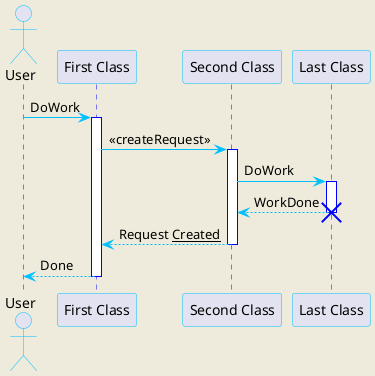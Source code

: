 @startuml
skinparam backgroundColor #EEEBDC
skinparam sequenceArrowColor DeepSkyBlue
skinparam sequenceParticipantBorderColor DeepSkyBlue
skinparam sequenceActorBorderColor DeepSkyBlue
skinparam sequenceLifeLineBorderColor blue
actor User
participant "First Class" as A
participant "Second Class" as B
participant "Last Class" as C

User -> A: DoWork
activate A

A -> B: << createRequest >>
activate B

B -> C: DoWork
activate C
C --> B: WorkDone
destroy C

B --> A: Request <u>Created</u>
deactivate B

A --> User: Done
deactivate A
@enduml